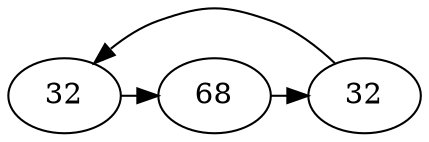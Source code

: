 // Loop
digraph {
	A [label=32]
	B [label=68]
	C [label=32]
	A -> B [constraint=false]
	B -> C [constraint=false]
	C -> A [constraint=false]
}
